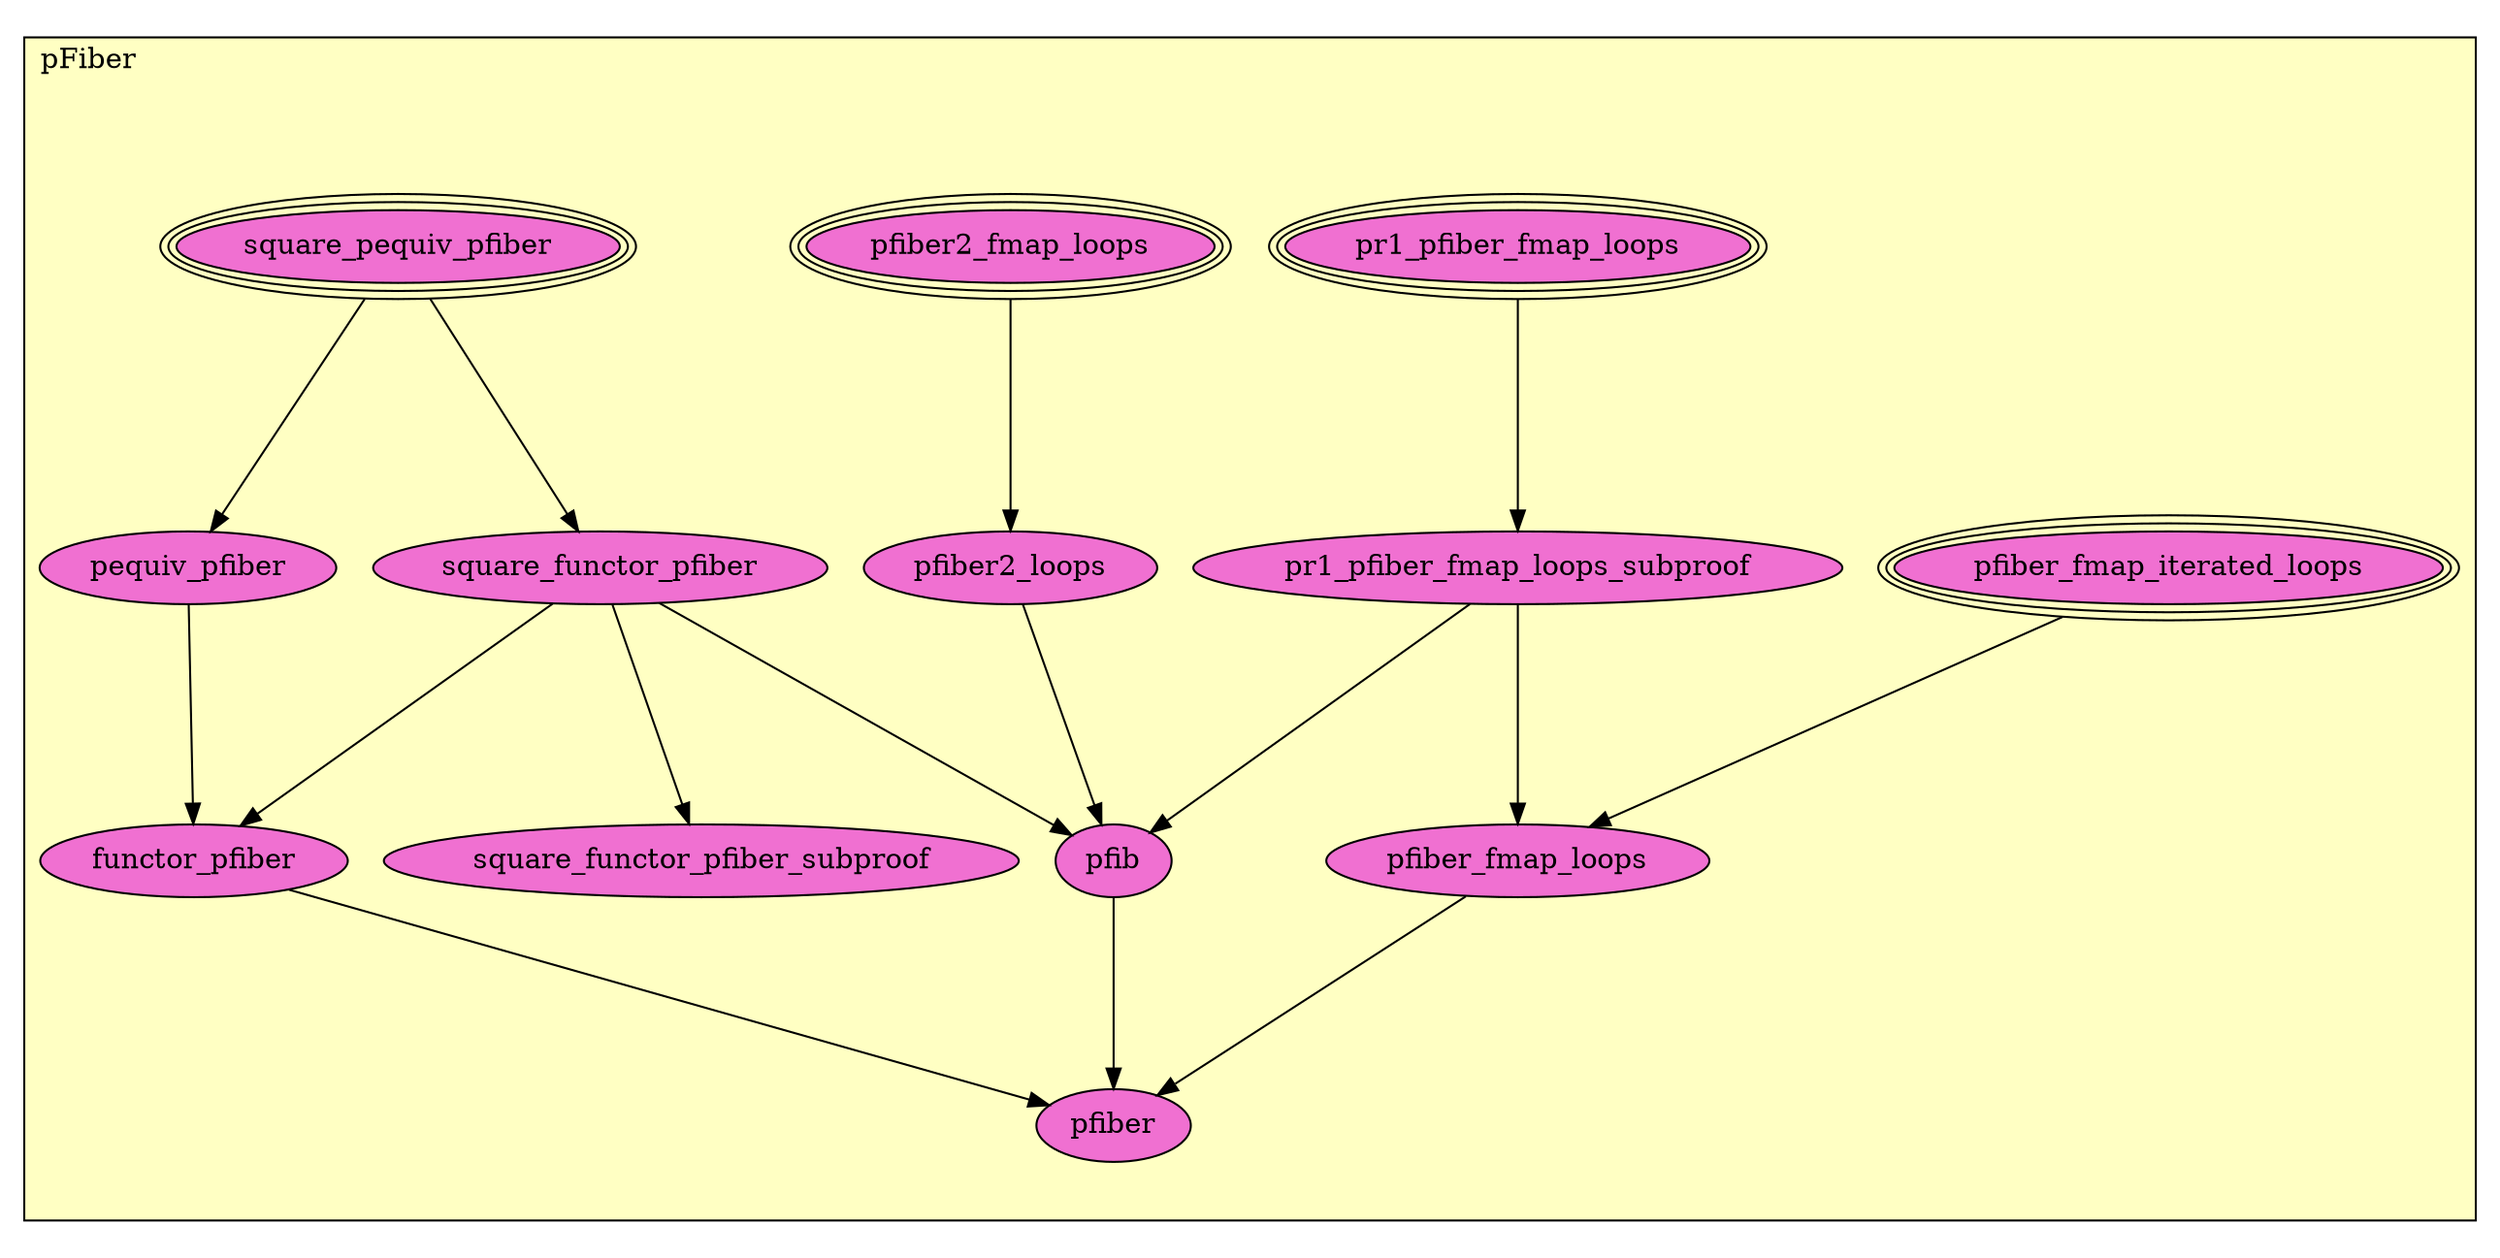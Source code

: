 digraph HoTT_Pointed_pFiber {
  graph [ratio=0.5]
  node [style=filled]
pFiber_pfiber2_fmap_loops [label="pfiber2_fmap_loops", URL=<pFiber.html#pfiber2_fmap_loops>, peripheries=3, fillcolor="#F070D1"] ;
pFiber_square_pequiv_pfiber [label="square_pequiv_pfiber", URL=<pFiber.html#square_pequiv_pfiber>, peripheries=3, fillcolor="#F070D1"] ;
pFiber_square_functor_pfiber [label="square_functor_pfiber", URL=<pFiber.html#square_functor_pfiber>, fillcolor="#F070D1"] ;
pFiber_square_functor_pfiber_subproof [label="square_functor_pfiber_subproof", URL=<pFiber.html#square_functor_pfiber_subproof>, fillcolor="#F070D1"] ;
pFiber_pequiv_pfiber [label="pequiv_pfiber", URL=<pFiber.html#pequiv_pfiber>, fillcolor="#F070D1"] ;
pFiber_functor_pfiber [label="functor_pfiber", URL=<pFiber.html#functor_pfiber>, fillcolor="#F070D1"] ;
pFiber_pfiber_fmap_iterated_loops [label="pfiber_fmap_iterated_loops", URL=<pFiber.html#pfiber_fmap_iterated_loops>, peripheries=3, fillcolor="#F070D1"] ;
pFiber_pr1_pfiber_fmap_loops [label="pr1_pfiber_fmap_loops", URL=<pFiber.html#pr1_pfiber_fmap_loops>, peripheries=3, fillcolor="#F070D1"] ;
pFiber_pr1_pfiber_fmap_loops_subproof [label="pr1_pfiber_fmap_loops_subproof", URL=<pFiber.html#pr1_pfiber_fmap_loops_subproof>, fillcolor="#F070D1"] ;
pFiber_pfiber_fmap_loops [label="pfiber_fmap_loops", URL=<pFiber.html#pfiber_fmap_loops>, fillcolor="#F070D1"] ;
pFiber_pfiber2_loops [label="pfiber2_loops", URL=<pFiber.html#pfiber2_loops>, fillcolor="#F070D1"] ;
pFiber_pfib [label="pfib", URL=<pFiber.html#pfib>, fillcolor="#F070D1"] ;
pFiber_pfiber [label="pfiber", URL=<pFiber.html#pfiber>, fillcolor="#F070D1"] ;
  pFiber_pfiber2_fmap_loops -> pFiber_pfiber2_loops [] ;
  pFiber_square_pequiv_pfiber -> pFiber_square_functor_pfiber [] ;
  pFiber_square_pequiv_pfiber -> pFiber_pequiv_pfiber [] ;
  pFiber_square_functor_pfiber -> pFiber_square_functor_pfiber_subproof [] ;
  pFiber_square_functor_pfiber -> pFiber_functor_pfiber [] ;
  pFiber_square_functor_pfiber -> pFiber_pfib [] ;
  pFiber_pequiv_pfiber -> pFiber_functor_pfiber [] ;
  pFiber_functor_pfiber -> pFiber_pfiber [] ;
  pFiber_pfiber_fmap_iterated_loops -> pFiber_pfiber_fmap_loops [] ;
  pFiber_pr1_pfiber_fmap_loops -> pFiber_pr1_pfiber_fmap_loops_subproof [] ;
  pFiber_pr1_pfiber_fmap_loops_subproof -> pFiber_pfiber_fmap_loops [] ;
  pFiber_pr1_pfiber_fmap_loops_subproof -> pFiber_pfib [] ;
  pFiber_pfiber_fmap_loops -> pFiber_pfiber [] ;
  pFiber_pfiber2_loops -> pFiber_pfib [] ;
  pFiber_pfib -> pFiber_pfiber [] ;
subgraph cluster_pFiber { label="pFiber"; fillcolor="#FFFFC3"; labeljust=l; style=filled 
pFiber_pfiber; pFiber_pfib; pFiber_pfiber2_loops; pFiber_pfiber_fmap_loops; pFiber_pr1_pfiber_fmap_loops_subproof; pFiber_pr1_pfiber_fmap_loops; pFiber_pfiber_fmap_iterated_loops; pFiber_functor_pfiber; pFiber_pequiv_pfiber; pFiber_square_functor_pfiber_subproof; pFiber_square_functor_pfiber; pFiber_square_pequiv_pfiber; pFiber_pfiber2_fmap_loops; };
} /* END */
